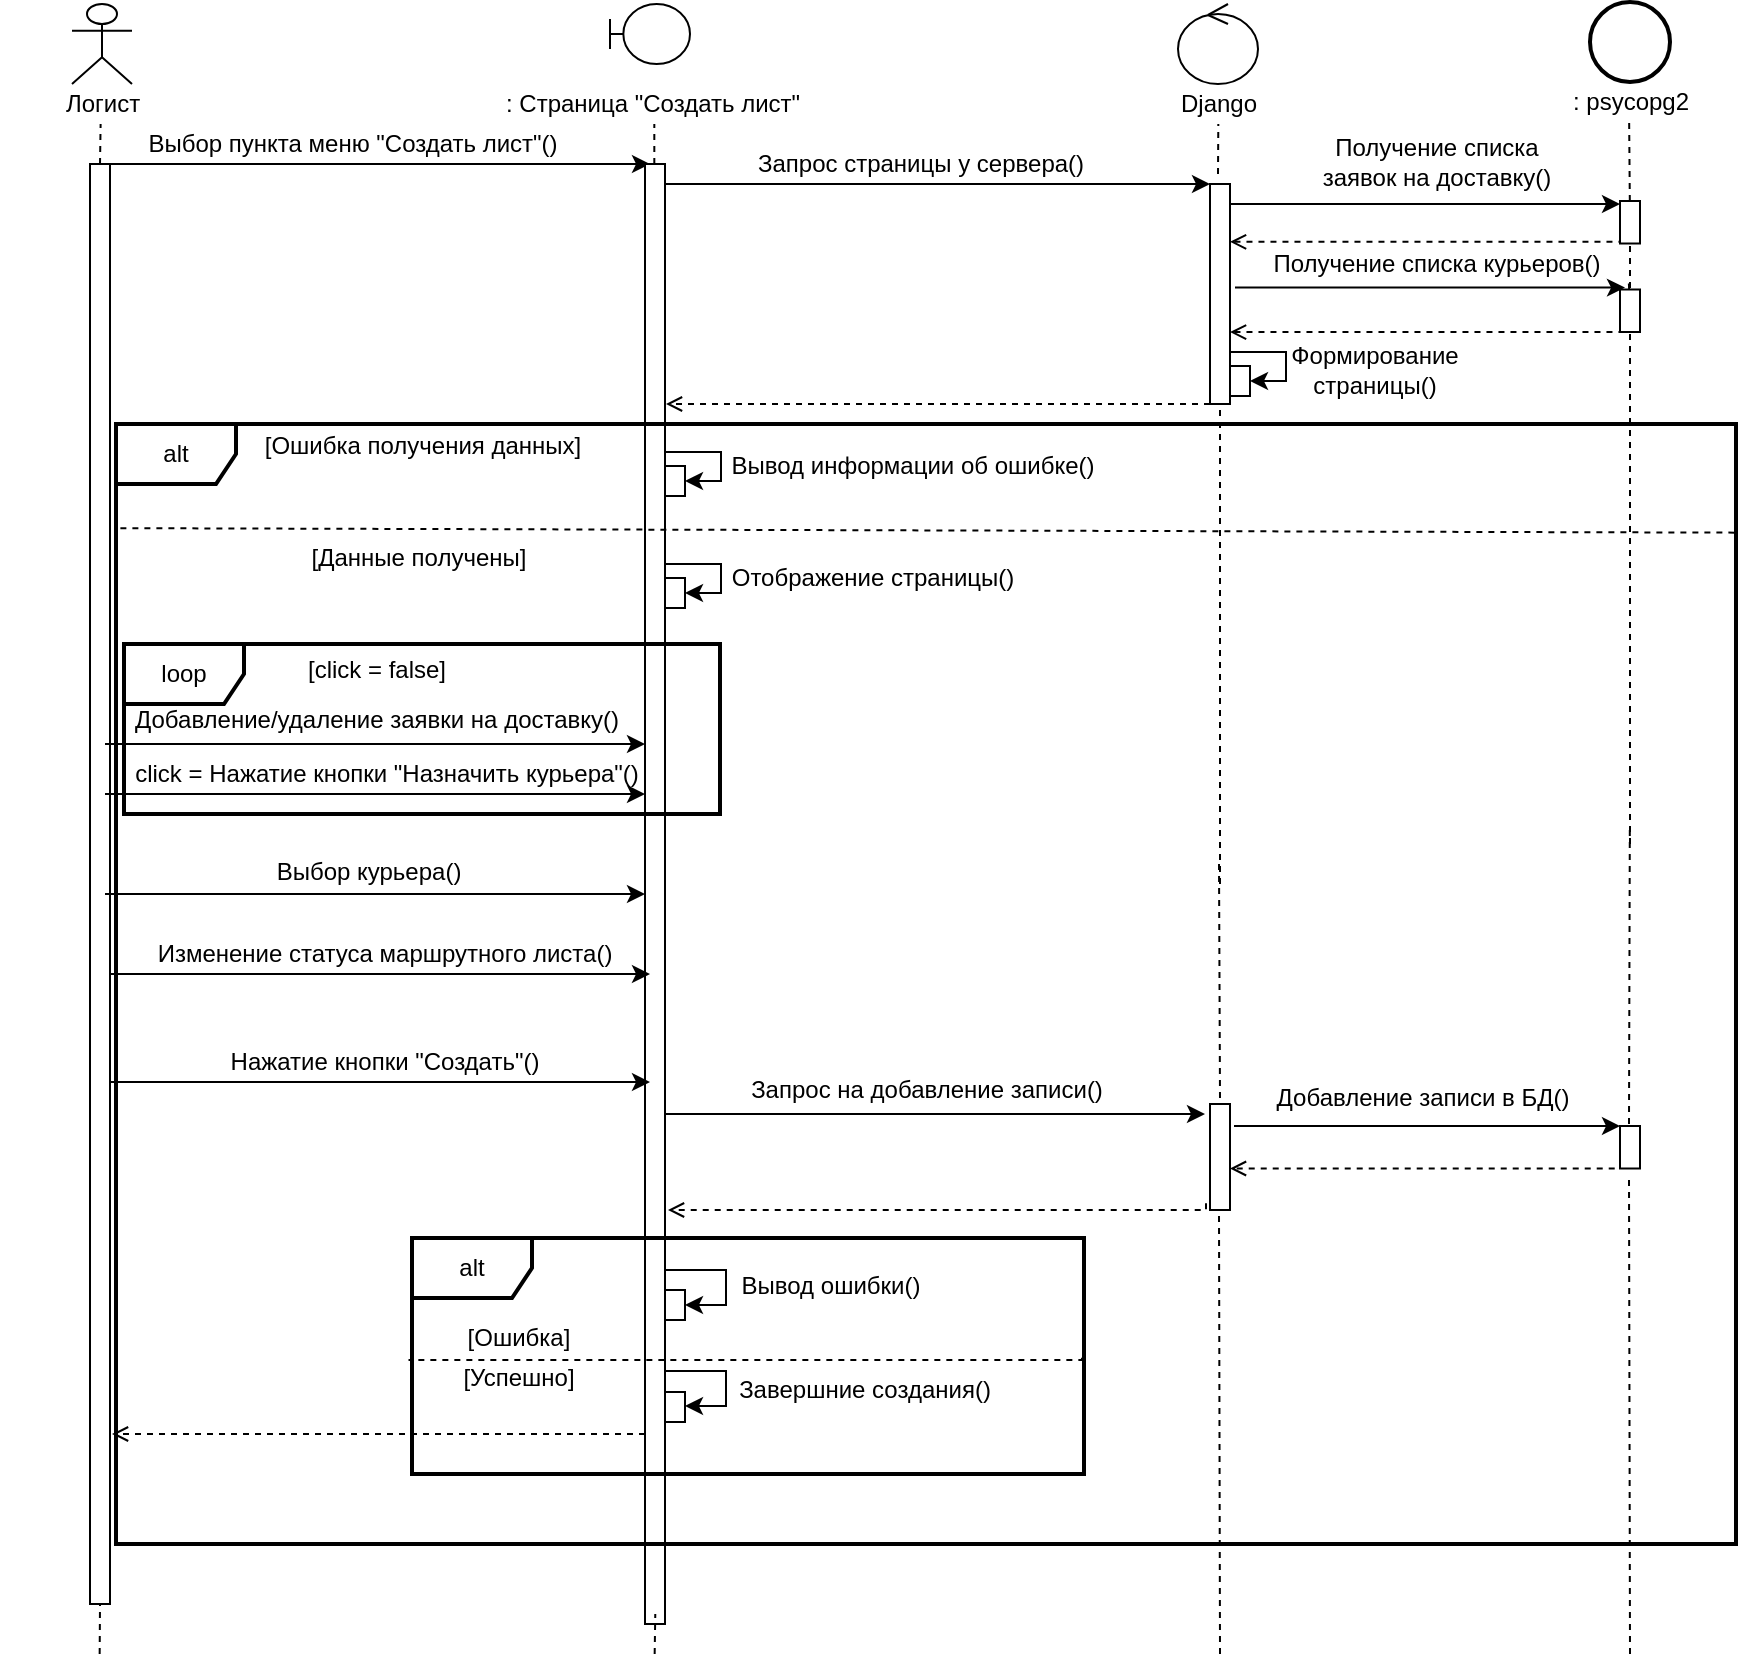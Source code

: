 <mxfile version="13.7.3" type="device"><diagram id="8RHwHmrMnr3tEh73zSR1" name="Страница 1"><mxGraphModel dx="1086" dy="966" grid="1" gridSize="10" guides="1" tooltips="1" connect="1" arrows="1" fold="1" page="1" pageScale="1" pageWidth="827" pageHeight="1169" math="0" shadow="0"><root><mxCell id="0"/><mxCell id="1" parent="0"/><mxCell id="AWLF4OP0Qm79wddZFNbV-1" value="" style="endArrow=classic;html=1;edgeStyle=orthogonalEdgeStyle;rounded=0;exitX=1;exitY=0;exitDx=0;exitDy=0;entryX=0.25;entryY=0;entryDx=0;entryDy=0;" parent="1" source="AWLF4OP0Qm79wddZFNbV-6" target="AWLF4OP0Qm79wddZFNbV-5" edge="1"><mxGeometry width="50" height="50" relative="1" as="geometry"><mxPoint x="300" y="100" as="sourcePoint"/><mxPoint x="350" y="50" as="targetPoint"/><Array as="points"><mxPoint x="220" y="280"/><mxPoint x="220" y="280"/></Array></mxGeometry></mxCell><mxCell id="AWLF4OP0Qm79wddZFNbV-3" value="" style="rounded=0;whiteSpace=wrap;html=1;" parent="1" vertex="1"><mxGeometry x="635" y="290" width="10" height="110" as="geometry"/></mxCell><mxCell id="AWLF4OP0Qm79wddZFNbV-4" style="edgeStyle=orthogonalEdgeStyle;rounded=0;orthogonalLoop=1;jettySize=auto;html=1;exitX=1;exitY=0.5;exitDx=0;exitDy=0;entryX=1;entryY=0.5;entryDx=0;entryDy=0;endArrow=classic;endFill=1;" parent="1" target="AWLF4OP0Qm79wddZFNbV-67" edge="1"><mxGeometry relative="1" as="geometry"><Array as="points"><mxPoint x="363" y="833"/><mxPoint x="393" y="833"/><mxPoint x="393" y="851"/></Array><mxPoint x="362.5" y="695" as="sourcePoint"/></mxGeometry></mxCell><mxCell id="AWLF4OP0Qm79wddZFNbV-5" value="" style="rounded=0;whiteSpace=wrap;html=1;" parent="1" vertex="1"><mxGeometry x="352.5" y="280" width="10" height="730" as="geometry"/></mxCell><mxCell id="AWLF4OP0Qm79wddZFNbV-6" value="" style="rounded=0;whiteSpace=wrap;html=1;" parent="1" vertex="1"><mxGeometry x="75" y="280" width="10" height="720" as="geometry"/></mxCell><mxCell id="AWLF4OP0Qm79wddZFNbV-7" value="" style="endArrow=none;dashed=1;html=1;" parent="1" edge="1"><mxGeometry width="50" height="50" relative="1" as="geometry"><mxPoint x="639" y="285" as="sourcePoint"/><mxPoint x="639.16" y="260" as="targetPoint"/></mxGeometry></mxCell><mxCell id="AWLF4OP0Qm79wddZFNbV-8" value="" style="endArrow=none;dashed=1;html=1;" parent="1" edge="1"><mxGeometry width="50" height="50" relative="1" as="geometry"><mxPoint x="80" y="280" as="sourcePoint"/><mxPoint x="80.31" y="260" as="targetPoint"/></mxGeometry></mxCell><mxCell id="AWLF4OP0Qm79wddZFNbV-9" value="" style="endArrow=none;dashed=1;html=1;" parent="1" source="AWLF4OP0Qm79wddZFNbV-82" edge="1"><mxGeometry width="50" height="50" relative="1" as="geometry"><mxPoint x="845" y="348" as="sourcePoint"/><mxPoint x="844.58" y="259" as="targetPoint"/></mxGeometry></mxCell><mxCell id="AWLF4OP0Qm79wddZFNbV-10" value="" style="endArrow=none;dashed=1;html=1;" parent="1" edge="1"><mxGeometry width="50" height="50" relative="1" as="geometry"><mxPoint x="357.16" y="280" as="sourcePoint"/><mxPoint x="357.16" y="260" as="targetPoint"/></mxGeometry></mxCell><mxCell id="AWLF4OP0Qm79wddZFNbV-11" value="" style="endArrow=classic;html=1;edgeStyle=orthogonalEdgeStyle;rounded=0;entryX=0;entryY=0;entryDx=0;entryDy=0;" parent="1" target="AWLF4OP0Qm79wddZFNbV-3" edge="1"><mxGeometry width="50" height="50" relative="1" as="geometry"><mxPoint x="362.5" y="290" as="sourcePoint"/><mxPoint x="813" y="290" as="targetPoint"/><Array as="points"><mxPoint x="550" y="290"/></Array></mxGeometry></mxCell><mxCell id="AWLF4OP0Qm79wddZFNbV-12" value="" style="group" parent="1" vertex="1" connectable="0"><mxGeometry x="280" y="200" width="184" height="60" as="geometry"/></mxCell><mxCell id="AWLF4OP0Qm79wddZFNbV-13" value="" style="shape=umlBoundary;whiteSpace=wrap;html=1;strokeWidth=1;" parent="AWLF4OP0Qm79wddZFNbV-12" vertex="1"><mxGeometry x="55" width="40" height="30" as="geometry"/></mxCell><mxCell id="AWLF4OP0Qm79wddZFNbV-14" value=": Страница &quot;Создать лист&quot;" style="text;html=1;align=center;verticalAlign=middle;resizable=0;points=[];autosize=1;" parent="AWLF4OP0Qm79wddZFNbV-12" vertex="1"><mxGeometry x="-4" y="40" width="160" height="20" as="geometry"/></mxCell><mxCell id="AWLF4OP0Qm79wddZFNbV-15" value="" style="group" parent="1" vertex="1" connectable="0"><mxGeometry x="30" y="200" width="100" height="60" as="geometry"/></mxCell><mxCell id="AWLF4OP0Qm79wddZFNbV-16" value="" style="shape=umlActor;verticalLabelPosition=bottom;verticalAlign=top;html=1;outlineConnect=0;" parent="AWLF4OP0Qm79wddZFNbV-15" vertex="1"><mxGeometry x="36" width="30" height="40" as="geometry"/></mxCell><mxCell id="AWLF4OP0Qm79wddZFNbV-17" value="Логист" style="text;html=1;align=center;verticalAlign=middle;resizable=0;points=[];autosize=1;" parent="AWLF4OP0Qm79wddZFNbV-15" vertex="1"><mxGeometry x="26" y="40" width="50" height="20" as="geometry"/></mxCell><mxCell id="AWLF4OP0Qm79wddZFNbV-18" value="" style="group" parent="1" vertex="1" connectable="0"><mxGeometry x="614" y="200" width="82" height="60" as="geometry"/></mxCell><mxCell id="AWLF4OP0Qm79wddZFNbV-19" value="" style="ellipse;shape=umlControl;whiteSpace=wrap;html=1;strokeWidth=1;" parent="AWLF4OP0Qm79wddZFNbV-18" vertex="1"><mxGeometry x="5" width="40" height="40" as="geometry"/></mxCell><mxCell id="AWLF4OP0Qm79wddZFNbV-20" value="Django" style="text;html=1;align=center;verticalAlign=middle;resizable=0;points=[];autosize=1;" parent="AWLF4OP0Qm79wddZFNbV-18" vertex="1"><mxGeometry x="1" y="41" width="48" height="18" as="geometry"/></mxCell><mxCell id="AWLF4OP0Qm79wddZFNbV-21" value="" style="group" parent="1" vertex="1" connectable="0"><mxGeometry x="810" y="199" width="70" height="60" as="geometry"/></mxCell><mxCell id="AWLF4OP0Qm79wddZFNbV-22" value="" style="ellipse;whiteSpace=wrap;html=1;aspect=fixed;strokeWidth=2;" parent="AWLF4OP0Qm79wddZFNbV-21" vertex="1"><mxGeometry x="15" width="40" height="40" as="geometry"/></mxCell><mxCell id="AWLF4OP0Qm79wddZFNbV-23" value=": psycopg2" style="text;html=1;align=center;verticalAlign=middle;resizable=0;points=[];autosize=1;" parent="AWLF4OP0Qm79wddZFNbV-21" vertex="1"><mxGeometry y="40" width="70" height="20" as="geometry"/></mxCell><mxCell id="AWLF4OP0Qm79wddZFNbV-24" value="Выбор пункта меню &quot;Создать лист&quot;()" style="text;html=1;align=center;verticalAlign=middle;resizable=0;points=[];autosize=1;" parent="1" vertex="1"><mxGeometry x="96" y="260" width="220" height="20" as="geometry"/></mxCell><mxCell id="AWLF4OP0Qm79wddZFNbV-25" value="Запрос страницы у сервера()" style="text;html=1;align=center;verticalAlign=middle;resizable=0;points=[];autosize=1;" parent="1" vertex="1"><mxGeometry x="400" y="270" width="180" height="20" as="geometry"/></mxCell><mxCell id="AWLF4OP0Qm79wddZFNbV-26" value="" style="endArrow=open;html=1;edgeStyle=orthogonalEdgeStyle;rounded=0;dashed=1;exitX=0;exitY=1;exitDx=0;exitDy=0;endFill=0;" parent="1" source="AWLF4OP0Qm79wddZFNbV-3" edge="1"><mxGeometry width="50" height="50" relative="1" as="geometry"><mxPoint x="800" y="390" as="sourcePoint"/><mxPoint x="363" y="400" as="targetPoint"/><Array as="points"><mxPoint x="363" y="400"/></Array></mxGeometry></mxCell><mxCell id="AWLF4OP0Qm79wddZFNbV-27" value="" style="endArrow=none;dashed=1;html=1;" parent="1" source="AWLF4OP0Qm79wddZFNbV-89" edge="1"><mxGeometry width="50" height="50" relative="1" as="geometry"><mxPoint x="844" y="487" as="sourcePoint"/><mxPoint x="844.41" y="339.0" as="targetPoint"/></mxGeometry></mxCell><mxCell id="AWLF4OP0Qm79wddZFNbV-28" value="" style="endArrow=none;dashed=1;html=1;" parent="1" edge="1"><mxGeometry width="50" height="50" relative="1" as="geometry"><mxPoint x="79.83" y="1025" as="sourcePoint"/><mxPoint x="80" y="1000" as="targetPoint"/></mxGeometry></mxCell><mxCell id="AWLF4OP0Qm79wddZFNbV-29" value="" style="endArrow=none;dashed=1;html=1;" parent="1" edge="1"><mxGeometry width="50" height="50" relative="1" as="geometry"><mxPoint x="357.33" y="1025" as="sourcePoint"/><mxPoint x="357.64" y="1005" as="targetPoint"/></mxGeometry></mxCell><mxCell id="AWLF4OP0Qm79wddZFNbV-30" value="loop" style="shape=umlFrame;whiteSpace=wrap;html=1;strokeWidth=2;" parent="1" vertex="1"><mxGeometry x="92" y="520" width="298" height="85" as="geometry"/></mxCell><mxCell id="AWLF4OP0Qm79wddZFNbV-32" value="Формирование&lt;br&gt;страницы()" style="text;html=1;align=center;verticalAlign=middle;resizable=0;points=[];autosize=1;" parent="1" vertex="1"><mxGeometry x="670" y="367" width="94" height="32" as="geometry"/></mxCell><mxCell id="AWLF4OP0Qm79wddZFNbV-33" value="" style="endArrow=none;dashed=1;html=1;" parent="1" edge="1"><mxGeometry width="50" height="50" relative="1" as="geometry"><mxPoint x="640" y="640" as="sourcePoint"/><mxPoint x="640" y="400" as="targetPoint"/></mxGeometry></mxCell><mxCell id="AWLF4OP0Qm79wddZFNbV-38" value="" style="endArrow=classic;html=1;edgeStyle=orthogonalEdgeStyle;rounded=0;exitX=1;exitY=0;exitDx=0;exitDy=0;entryX=0.25;entryY=0;entryDx=0;entryDy=0;" parent="1" edge="1"><mxGeometry width="50" height="50" relative="1" as="geometry"><mxPoint x="82.5" y="570.0" as="sourcePoint"/><mxPoint x="352.5" y="570" as="targetPoint"/><Array as="points"><mxPoint x="217.5" y="570"/><mxPoint x="217.5" y="570"/></Array></mxGeometry></mxCell><mxCell id="AWLF4OP0Qm79wddZFNbV-39" value="Добавление/удаление заявки на доставку()" style="text;html=1;align=center;verticalAlign=middle;resizable=0;points=[];autosize=1;" parent="1" vertex="1"><mxGeometry x="88" y="548" width="260" height="20" as="geometry"/></mxCell><mxCell id="AWLF4OP0Qm79wddZFNbV-48" value="[click = false]" style="text;html=1;align=center;verticalAlign=middle;resizable=0;points=[];autosize=1;" parent="1" vertex="1"><mxGeometry x="178" y="523" width="80" height="20" as="geometry"/></mxCell><mxCell id="AWLF4OP0Qm79wddZFNbV-49" value="" style="endArrow=classic;html=1;edgeStyle=orthogonalEdgeStyle;rounded=0;exitX=1;exitY=0;exitDx=0;exitDy=0;entryX=0.25;entryY=0;entryDx=0;entryDy=0;" parent="1" edge="1"><mxGeometry width="50" height="50" relative="1" as="geometry"><mxPoint x="82.5" y="645.0" as="sourcePoint"/><mxPoint x="352.5" y="645" as="targetPoint"/><Array as="points"><mxPoint x="217.5" y="645"/><mxPoint x="217.5" y="645"/></Array></mxGeometry></mxCell><mxCell id="AWLF4OP0Qm79wddZFNbV-50" value="Выбор курьера()" style="text;html=1;align=center;verticalAlign=middle;resizable=0;points=[];autosize=1;" parent="1" vertex="1"><mxGeometry x="159" y="624" width="110" height="20" as="geometry"/></mxCell><mxCell id="AWLF4OP0Qm79wddZFNbV-51" value="" style="endArrow=classic;html=1;edgeStyle=orthogonalEdgeStyle;rounded=0;exitX=1;exitY=0;exitDx=0;exitDy=0;entryX=0.25;entryY=0;entryDx=0;entryDy=0;" parent="1" edge="1"><mxGeometry width="50" height="50" relative="1" as="geometry"><mxPoint x="85" y="685.0" as="sourcePoint"/><mxPoint x="355" y="685" as="targetPoint"/><Array as="points"><mxPoint x="220" y="685"/><mxPoint x="220" y="685"/></Array></mxGeometry></mxCell><mxCell id="AWLF4OP0Qm79wddZFNbV-52" value="Изменение статуса маршрутного листа()" style="text;html=1;align=center;verticalAlign=middle;resizable=0;points=[];autosize=1;" parent="1" vertex="1"><mxGeometry x="101.5" y="665" width="240" height="20" as="geometry"/></mxCell><mxCell id="AWLF4OP0Qm79wddZFNbV-53" value="" style="endArrow=classic;html=1;edgeStyle=orthogonalEdgeStyle;rounded=0;exitX=1;exitY=0;exitDx=0;exitDy=0;entryX=0.25;entryY=0;entryDx=0;entryDy=0;" parent="1" edge="1"><mxGeometry width="50" height="50" relative="1" as="geometry"><mxPoint x="85" y="739.0" as="sourcePoint"/><mxPoint x="355" y="739" as="targetPoint"/><Array as="points"><mxPoint x="220" y="739"/><mxPoint x="220" y="739"/></Array></mxGeometry></mxCell><mxCell id="AWLF4OP0Qm79wddZFNbV-54" value="Нажатие кнопки &quot;Создать&quot;()" style="text;html=1;align=center;verticalAlign=middle;resizable=0;points=[];autosize=1;" parent="1" vertex="1"><mxGeometry x="139.5" y="720" width="164" height="18" as="geometry"/></mxCell><mxCell id="AWLF4OP0Qm79wddZFNbV-55" value="" style="endArrow=none;dashed=1;html=1;" parent="1" edge="1"><mxGeometry width="50" height="50" relative="1" as="geometry"><mxPoint x="640" y="747" as="sourcePoint"/><mxPoint x="639.5" y="628.5" as="targetPoint"/></mxGeometry></mxCell><mxCell id="AWLF4OP0Qm79wddZFNbV-56" value="" style="endArrow=classic;html=1;edgeStyle=orthogonalEdgeStyle;rounded=0;exitX=1;exitY=0;exitDx=0;exitDy=0;entryX=0.25;entryY=0;entryDx=0;entryDy=0;" parent="1" edge="1"><mxGeometry width="50" height="50" relative="1" as="geometry"><mxPoint x="362.5" y="755.0" as="sourcePoint"/><mxPoint x="632.5" y="755" as="targetPoint"/><Array as="points"><mxPoint x="497.5" y="755"/><mxPoint x="497.5" y="755"/></Array></mxGeometry></mxCell><mxCell id="AWLF4OP0Qm79wddZFNbV-57" value="" style="rounded=0;whiteSpace=wrap;html=1;" parent="1" vertex="1"><mxGeometry x="635" y="750" width="10" height="53" as="geometry"/></mxCell><mxCell id="AWLF4OP0Qm79wddZFNbV-58" value="Запрос на добавление записи()" style="text;html=1;align=center;verticalAlign=middle;resizable=0;points=[];autosize=1;" parent="1" vertex="1"><mxGeometry x="400" y="734" width="186" height="18" as="geometry"/></mxCell><mxCell id="AWLF4OP0Qm79wddZFNbV-59" value="" style="endArrow=none;dashed=1;html=1;" parent="1" edge="1"><mxGeometry width="50" height="50" relative="1" as="geometry"><mxPoint x="844.5" y="760" as="sourcePoint"/><mxPoint x="844.91" y="612.0" as="targetPoint"/></mxGeometry></mxCell><mxCell id="AWLF4OP0Qm79wddZFNbV-60" value="" style="rounded=0;whiteSpace=wrap;html=1;" parent="1" vertex="1"><mxGeometry x="840" y="761" width="10" height="21.25" as="geometry"/></mxCell><mxCell id="AWLF4OP0Qm79wddZFNbV-61" value="" style="endArrow=classic;html=1;edgeStyle=orthogonalEdgeStyle;rounded=0;entryX=0.25;entryY=0;entryDx=0;entryDy=0;" parent="1" edge="1"><mxGeometry width="50" height="50" relative="1" as="geometry"><mxPoint x="647" y="761" as="sourcePoint"/><mxPoint x="840" y="761" as="targetPoint"/><Array as="points"><mxPoint x="705" y="761"/><mxPoint x="705" y="761"/></Array></mxGeometry></mxCell><mxCell id="AWLF4OP0Qm79wddZFNbV-62" value="Добавление записи в БД()" style="text;html=1;align=center;verticalAlign=middle;resizable=0;points=[];autosize=1;" parent="1" vertex="1"><mxGeometry x="663" y="738" width="156" height="18" as="geometry"/></mxCell><mxCell id="AWLF4OP0Qm79wddZFNbV-64" value="" style="endArrow=open;html=1;edgeStyle=orthogonalEdgeStyle;rounded=0;exitX=0;exitY=0.75;exitDx=0;exitDy=0;dashed=1;endFill=0;" parent="1" edge="1"><mxGeometry width="50" height="50" relative="1" as="geometry"><mxPoint x="840" y="778.938" as="sourcePoint"/><mxPoint x="645" y="782.25" as="targetPoint"/><Array as="points"><mxPoint x="840" y="782.25"/></Array></mxGeometry></mxCell><mxCell id="AWLF4OP0Qm79wddZFNbV-65" value="alt" style="shape=umlFrame;whiteSpace=wrap;html=1;strokeWidth=2;" parent="1" vertex="1"><mxGeometry x="236" y="817" width="336" height="118" as="geometry"/></mxCell><mxCell id="AWLF4OP0Qm79wddZFNbV-66" value="" style="endArrow=open;html=1;edgeStyle=orthogonalEdgeStyle;rounded=0;dashed=1;endFill=0;" parent="1" edge="1"><mxGeometry width="50" height="50" relative="1" as="geometry"><mxPoint x="352.5" y="915" as="sourcePoint"/><mxPoint x="86" y="915" as="targetPoint"/><Array as="points"><mxPoint x="352.5" y="912"/><mxPoint x="352.5" y="915"/></Array></mxGeometry></mxCell><mxCell id="AWLF4OP0Qm79wddZFNbV-67" value="" style="rounded=0;whiteSpace=wrap;html=1;" parent="1" vertex="1"><mxGeometry x="362.5" y="843" width="10" height="15" as="geometry"/></mxCell><mxCell id="AWLF4OP0Qm79wddZFNbV-68" value="" style="endArrow=open;html=1;edgeStyle=orthogonalEdgeStyle;rounded=0;exitX=0;exitY=0.75;exitDx=0;exitDy=0;dashed=1;endFill=0;" parent="1" edge="1"><mxGeometry width="50" height="50" relative="1" as="geometry"><mxPoint x="633" y="799.638" as="sourcePoint"/><mxPoint x="364" y="803" as="targetPoint"/><Array as="points"><mxPoint x="633" y="802.95"/></Array></mxGeometry></mxCell><mxCell id="AWLF4OP0Qm79wddZFNbV-69" value="Вывод ошибки()" style="text;html=1;align=center;verticalAlign=middle;resizable=0;points=[];autosize=1;" parent="1" vertex="1"><mxGeometry x="395" y="832" width="99" height="18" as="geometry"/></mxCell><mxCell id="AWLF4OP0Qm79wddZFNbV-70" value="" style="rounded=0;whiteSpace=wrap;html=1;" parent="1" vertex="1"><mxGeometry x="362.5" y="894" width="10" height="15" as="geometry"/></mxCell><mxCell id="AWLF4OP0Qm79wddZFNbV-71" value="Завершние создания()" style="text;html=1;align=center;verticalAlign=middle;resizable=0;points=[];autosize=1;" parent="1" vertex="1"><mxGeometry x="394" y="884" width="136" height="18" as="geometry"/></mxCell><mxCell id="AWLF4OP0Qm79wddZFNbV-72" style="edgeStyle=orthogonalEdgeStyle;rounded=0;orthogonalLoop=1;jettySize=auto;html=1;exitX=1;exitY=0.5;exitDx=0;exitDy=0;entryX=1;entryY=0.5;entryDx=0;entryDy=0;endArrow=classic;endFill=1;" parent="1" edge="1"><mxGeometry relative="1" as="geometry"><mxPoint x="362.5" y="745.5" as="sourcePoint"/><mxPoint x="372.5" y="901" as="targetPoint"/><Array as="points"><mxPoint x="363" y="883.5"/><mxPoint x="393" y="883.5"/><mxPoint x="393" y="901.5"/></Array></mxGeometry></mxCell><mxCell id="AWLF4OP0Qm79wddZFNbV-73" value="" style="endArrow=none;dashed=1;html=1;" parent="1" edge="1"><mxGeometry width="50" height="50" relative="1" as="geometry"><mxPoint x="640" y="1025" as="sourcePoint"/><mxPoint x="639.5" y="803" as="targetPoint"/></mxGeometry></mxCell><mxCell id="AWLF4OP0Qm79wddZFNbV-74" value="" style="endArrow=none;dashed=1;html=1;" parent="1" edge="1"><mxGeometry width="50" height="50" relative="1" as="geometry"><mxPoint x="845" y="1025" as="sourcePoint"/><mxPoint x="844.5" y="785" as="targetPoint"/></mxGeometry></mxCell><mxCell id="AWLF4OP0Qm79wddZFNbV-75" value="" style="endArrow=none;html=1;edgeStyle=orthogonalEdgeStyle;rounded=0;dashed=1;endFill=0;exitX=0.997;exitY=0.507;exitDx=0;exitDy=0;exitPerimeter=0;" parent="1" source="AWLF4OP0Qm79wddZFNbV-65" edge="1"><mxGeometry width="50" height="50" relative="1" as="geometry"><mxPoint x="500.75" y="878" as="sourcePoint"/><mxPoint x="234.25" y="878" as="targetPoint"/><Array as="points"><mxPoint x="571" y="878"/></Array></mxGeometry></mxCell><mxCell id="AWLF4OP0Qm79wddZFNbV-76" value="[Ошибка]" style="text;html=1;align=center;verticalAlign=middle;resizable=0;points=[];autosize=1;" parent="1" vertex="1"><mxGeometry x="254" y="857" width="70" height="20" as="geometry"/></mxCell><mxCell id="AWLF4OP0Qm79wddZFNbV-77" value="[Успешно]" style="text;html=1;align=center;verticalAlign=middle;resizable=0;points=[];autosize=1;" parent="1" vertex="1"><mxGeometry x="254" y="877" width="70" height="20" as="geometry"/></mxCell><mxCell id="AWLF4OP0Qm79wddZFNbV-78" style="edgeStyle=orthogonalEdgeStyle;rounded=0;orthogonalLoop=1;jettySize=auto;html=1;exitX=1;exitY=0.25;exitDx=0;exitDy=0;entryX=1;entryY=0.5;entryDx=0;entryDy=0;" parent="1" target="AWLF4OP0Qm79wddZFNbV-79" edge="1"><mxGeometry relative="1" as="geometry"><Array as="points"><mxPoint x="673" y="374"/><mxPoint x="673" y="389"/></Array><mxPoint x="645" y="379" as="sourcePoint"/></mxGeometry></mxCell><mxCell id="AWLF4OP0Qm79wddZFNbV-79" value="" style="rounded=0;whiteSpace=wrap;html=1;" parent="1" vertex="1"><mxGeometry x="645" y="381" width="10" height="15" as="geometry"/></mxCell><mxCell id="AWLF4OP0Qm79wddZFNbV-81" value="" style="endArrow=classic;html=1;edgeStyle=orthogonalEdgeStyle;rounded=0;" parent="1" edge="1"><mxGeometry width="50" height="50" relative="1" as="geometry"><mxPoint x="645" y="300" as="sourcePoint"/><mxPoint x="840" y="300" as="targetPoint"/><Array as="points"><mxPoint x="832.5" y="300"/></Array></mxGeometry></mxCell><mxCell id="AWLF4OP0Qm79wddZFNbV-82" value="" style="rounded=0;whiteSpace=wrap;html=1;" parent="1" vertex="1"><mxGeometry x="840" y="298.5" width="10" height="21.25" as="geometry"/></mxCell><mxCell id="AWLF4OP0Qm79wddZFNbV-83" value="" style="endArrow=none;dashed=1;html=1;" parent="1" target="AWLF4OP0Qm79wddZFNbV-82" edge="1"><mxGeometry width="50" height="50" relative="1" as="geometry"><mxPoint x="845" y="348" as="sourcePoint"/><mxPoint x="844.58" y="259" as="targetPoint"/></mxGeometry></mxCell><mxCell id="AWLF4OP0Qm79wddZFNbV-84" value="Получение списка&lt;br&gt;заявок на доставку()" style="text;html=1;align=center;verticalAlign=middle;resizable=0;points=[];autosize=1;" parent="1" vertex="1"><mxGeometry x="682.5" y="264" width="130" height="30" as="geometry"/></mxCell><mxCell id="AWLF4OP0Qm79wddZFNbV-86" value="" style="endArrow=none;html=1;edgeStyle=orthogonalEdgeStyle;rounded=0;dashed=1;endFill=0;startArrow=open;startFill=0;" parent="1" edge="1"><mxGeometry width="50" height="50" relative="1" as="geometry"><mxPoint x="645" y="318.92" as="sourcePoint"/><mxPoint x="840" y="318.92" as="targetPoint"/><Array as="points"><mxPoint x="832.5" y="318.92"/></Array></mxGeometry></mxCell><mxCell id="AWLF4OP0Qm79wddZFNbV-87" value="" style="endArrow=classic;html=1;edgeStyle=orthogonalEdgeStyle;rounded=0;" parent="1" edge="1"><mxGeometry width="50" height="50" relative="1" as="geometry"><mxPoint x="647.5" y="341.75" as="sourcePoint"/><mxPoint x="842.5" y="341.75" as="targetPoint"/><Array as="points"><mxPoint x="835" y="341.75"/></Array></mxGeometry></mxCell><mxCell id="AWLF4OP0Qm79wddZFNbV-88" value="Получение списка курьеров()" style="text;html=1;align=center;verticalAlign=middle;resizable=0;points=[];autosize=1;" parent="1" vertex="1"><mxGeometry x="657.5" y="319.75" width="180" height="20" as="geometry"/></mxCell><mxCell id="AWLF4OP0Qm79wddZFNbV-89" value="" style="rounded=0;whiteSpace=wrap;html=1;" parent="1" vertex="1"><mxGeometry x="840" y="342.75" width="10" height="21.25" as="geometry"/></mxCell><mxCell id="AWLF4OP0Qm79wddZFNbV-90" value="" style="endArrow=none;dashed=1;html=1;" parent="1" target="AWLF4OP0Qm79wddZFNbV-89" edge="1"><mxGeometry width="50" height="50" relative="1" as="geometry"><mxPoint x="845" y="620" as="sourcePoint"/><mxPoint x="844.41" y="339.0" as="targetPoint"/></mxGeometry></mxCell><mxCell id="AWLF4OP0Qm79wddZFNbV-91" value="" style="endArrow=none;html=1;edgeStyle=orthogonalEdgeStyle;rounded=0;dashed=1;endFill=0;startArrow=open;startFill=0;" parent="1" edge="1"><mxGeometry width="50" height="50" relative="1" as="geometry"><mxPoint x="645.0" y="364.02" as="sourcePoint"/><mxPoint x="840" y="364.02" as="targetPoint"/><Array as="points"><mxPoint x="832.5" y="364.02"/></Array></mxGeometry></mxCell><mxCell id="AWLF4OP0Qm79wddZFNbV-93" value="" style="endArrow=classic;html=1;edgeStyle=orthogonalEdgeStyle;rounded=0;exitX=1;exitY=0;exitDx=0;exitDy=0;entryX=0.25;entryY=0;entryDx=0;entryDy=0;" parent="1" edge="1"><mxGeometry width="50" height="50" relative="1" as="geometry"><mxPoint x="82.5" y="595.0" as="sourcePoint"/><mxPoint x="352.5" y="595" as="targetPoint"/><Array as="points"><mxPoint x="217.5" y="595"/><mxPoint x="217.5" y="595"/></Array></mxGeometry></mxCell><mxCell id="AWLF4OP0Qm79wddZFNbV-94" value="click = Нажатие кнопки &quot;Назначить курьера&quot;()" style="text;html=1;align=center;verticalAlign=middle;resizable=0;points=[];autosize=1;" parent="1" vertex="1"><mxGeometry x="88" y="575" width="270" height="20" as="geometry"/></mxCell><mxCell id="AWLF4OP0Qm79wddZFNbV-95" value="alt" style="shape=umlFrame;whiteSpace=wrap;html=1;strokeWidth=2;" parent="1" vertex="1"><mxGeometry x="88" y="410" width="810" height="560" as="geometry"/></mxCell><mxCell id="AWLF4OP0Qm79wddZFNbV-97" value="" style="endArrow=none;html=1;edgeStyle=orthogonalEdgeStyle;rounded=0;dashed=1;exitX=0.999;exitY=0.097;exitDx=0;exitDy=0;endFill=0;exitPerimeter=0;entryX=0;entryY=0.093;entryDx=0;entryDy=0;entryPerimeter=0;" parent="1" source="AWLF4OP0Qm79wddZFNbV-95" target="AWLF4OP0Qm79wddZFNbV-95" edge="1"><mxGeometry width="50" height="50" relative="1" as="geometry"><mxPoint x="530" y="460.0" as="sourcePoint"/><mxPoint x="258" y="460" as="targetPoint"/><Array as="points"/></mxGeometry></mxCell><mxCell id="AWLF4OP0Qm79wddZFNbV-100" value="[Ошибка получения данных]" style="text;html=1;align=center;verticalAlign=middle;resizable=0;points=[];autosize=1;" parent="1" vertex="1"><mxGeometry x="156" y="411" width="170" height="20" as="geometry"/></mxCell><mxCell id="AWLF4OP0Qm79wddZFNbV-102" style="edgeStyle=orthogonalEdgeStyle;rounded=0;orthogonalLoop=1;jettySize=auto;html=1;exitX=1;exitY=0.25;exitDx=0;exitDy=0;entryX=1;entryY=0.5;entryDx=0;entryDy=0;" parent="1" target="AWLF4OP0Qm79wddZFNbV-103" edge="1"><mxGeometry relative="1" as="geometry"><Array as="points"><mxPoint x="390.5" y="424"/><mxPoint x="390.5" y="439"/></Array><mxPoint x="362.5" y="429" as="sourcePoint"/></mxGeometry></mxCell><mxCell id="AWLF4OP0Qm79wddZFNbV-103" value="" style="rounded=0;whiteSpace=wrap;html=1;" parent="1" vertex="1"><mxGeometry x="362.5" y="431" width="10" height="15" as="geometry"/></mxCell><mxCell id="AWLF4OP0Qm79wddZFNbV-104" value="Вывод информации об ошибке()" style="text;html=1;align=center;verticalAlign=middle;resizable=0;points=[];autosize=1;" parent="1" vertex="1"><mxGeometry x="386" y="421" width="200" height="20" as="geometry"/></mxCell><mxCell id="AWLF4OP0Qm79wddZFNbV-105" style="edgeStyle=orthogonalEdgeStyle;rounded=0;orthogonalLoop=1;jettySize=auto;html=1;exitX=1;exitY=0.25;exitDx=0;exitDy=0;entryX=1;entryY=0.5;entryDx=0;entryDy=0;" parent="1" target="AWLF4OP0Qm79wddZFNbV-106" edge="1"><mxGeometry relative="1" as="geometry"><Array as="points"><mxPoint x="390.5" y="480"/><mxPoint x="390.5" y="495"/></Array><mxPoint x="362.5" y="485" as="sourcePoint"/></mxGeometry></mxCell><mxCell id="AWLF4OP0Qm79wddZFNbV-106" value="" style="rounded=0;whiteSpace=wrap;html=1;" parent="1" vertex="1"><mxGeometry x="362.5" y="487" width="10" height="15" as="geometry"/></mxCell><mxCell id="AWLF4OP0Qm79wddZFNbV-107" value="Отображение страницы()" style="text;html=1;align=center;verticalAlign=middle;resizable=0;points=[];autosize=1;" parent="1" vertex="1"><mxGeometry x="386" y="477" width="160" height="20" as="geometry"/></mxCell><mxCell id="AWLF4OP0Qm79wddZFNbV-108" value="[Данные получены]" style="text;html=1;align=center;verticalAlign=middle;resizable=0;points=[];autosize=1;" parent="1" vertex="1"><mxGeometry x="179" y="467" width="120" height="20" as="geometry"/></mxCell></root></mxGraphModel></diagram></mxfile>